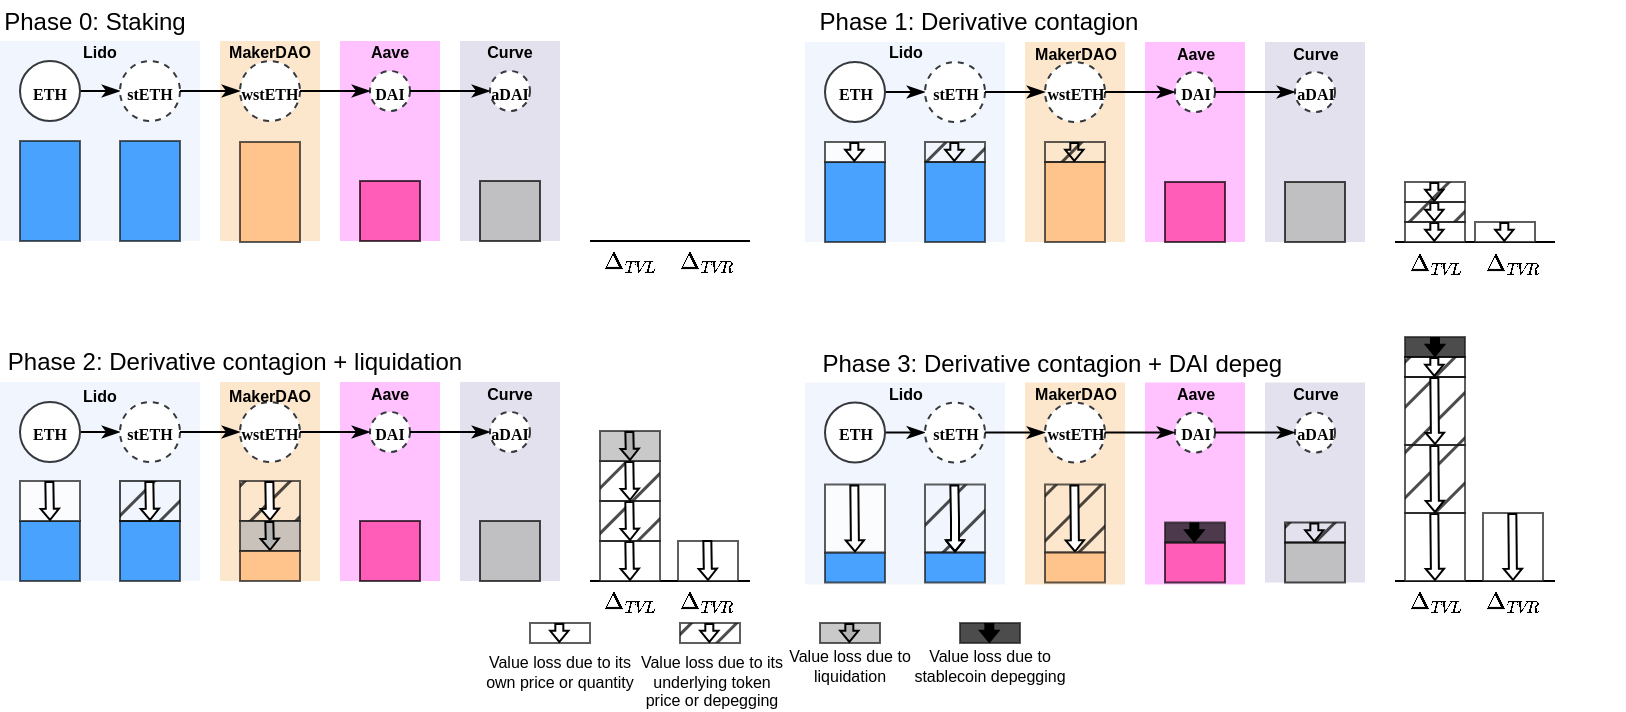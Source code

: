 <mxfile version="23.0.2" type="device">
  <diagram name="Page-1" id="eazg0Y2zUmilkqW_PgbE">
    <mxGraphModel dx="2354" dy="727" grid="1" gridSize="10" guides="1" tooltips="1" connect="1" arrows="1" fold="1" page="1" pageScale="1" pageWidth="1400" pageHeight="700" math="1" shadow="0">
      <root>
        <mxCell id="0" />
        <mxCell id="1" parent="0" />
        <mxCell id="HBQ2-dLDk-EJoHsD7Sn4-1" value="" style="rounded=0;whiteSpace=wrap;html=1;fillColor=#e8f1fd;strokeColor=none;flipH=1;fillOpacity=60;" parent="1" vertex="1">
          <mxGeometry x="-612.5" y="150" width="100" height="100" as="geometry" />
        </mxCell>
        <mxCell id="HBQ2-dLDk-EJoHsD7Sn4-19" style="edgeStyle=orthogonalEdgeStyle;rounded=0;orthogonalLoop=1;jettySize=auto;html=1;exitX=1;exitY=0.5;exitDx=0;exitDy=0;entryX=0;entryY=0.5;entryDx=0;entryDy=0;endArrow=classicThin;endFill=1;" parent="1" source="HBQ2-dLDk-EJoHsD7Sn4-2" target="HBQ2-dLDk-EJoHsD7Sn4-4" edge="1">
          <mxGeometry relative="1" as="geometry" />
        </mxCell>
        <mxCell id="HBQ2-dLDk-EJoHsD7Sn4-2" value="&lt;font style=&quot;font-size: 8px;&quot;&gt;ETH&lt;br&gt;&lt;/font&gt;" style="ellipse;whiteSpace=wrap;html=1;aspect=fixed;labelBackgroundColor=none;labelBorderColor=none;fillColor=#FFFFFF;strokeColor=#36393d;fontSize=10;fontFamily=Times New Roman;rounded=0;fontStyle=1" parent="1" vertex="1">
          <mxGeometry x="-602.5" y="160" width="30" height="30" as="geometry" />
        </mxCell>
        <mxCell id="HBQ2-dLDk-EJoHsD7Sn4-4" value="&lt;font style=&quot;font-size: 8px;&quot;&gt;stETH&lt;br&gt;&lt;/font&gt;" style="ellipse;whiteSpace=wrap;html=1;aspect=fixed;labelBackgroundColor=none;labelBorderColor=none;fillColor=#FFFFFF;strokeColor=#36393d;fontSize=10;fontFamily=Times New Roman;rounded=0;fontStyle=1;dashed=1;" parent="1" vertex="1">
          <mxGeometry x="-552.5" y="160" width="30" height="30" as="geometry" />
        </mxCell>
        <mxCell id="HBQ2-dLDk-EJoHsD7Sn4-5" value="" style="rounded=0;whiteSpace=wrap;html=1;fillColor=#fad7ac;strokeColor=none;fillOpacity=60;" parent="1" vertex="1">
          <mxGeometry x="-502.5" y="150" width="50" height="100" as="geometry" />
        </mxCell>
        <mxCell id="HBQ2-dLDk-EJoHsD7Sn4-7" value="&lt;font style=&quot;font-size: 8px;&quot;&gt;wstETH&lt;br&gt;&lt;/font&gt;" style="ellipse;whiteSpace=wrap;html=1;aspect=fixed;labelBackgroundColor=none;labelBorderColor=none;fillColor=#FFFFFF;strokeColor=#36393d;fontSize=10;fontFamily=Times New Roman;rounded=0;fontStyle=1;dashed=1;" parent="1" vertex="1">
          <mxGeometry x="-492.5" y="160" width="30" height="30" as="geometry" />
        </mxCell>
        <mxCell id="HBQ2-dLDk-EJoHsD7Sn4-8" value="" style="rounded=0;whiteSpace=wrap;html=1;fillColor=#FF99FF;strokeColor=none;fillOpacity=60;" parent="1" vertex="1">
          <mxGeometry x="-442.5" y="150" width="50" height="100" as="geometry" />
        </mxCell>
        <mxCell id="HBQ2-dLDk-EJoHsD7Sn4-9" value="&lt;font style=&quot;font-size: 8px;&quot;&gt;DAI&lt;br&gt;&lt;/font&gt;" style="ellipse;whiteSpace=wrap;html=1;aspect=fixed;labelBackgroundColor=none;labelBorderColor=none;fillColor=#FFFFFF;strokeColor=#36393d;fontSize=10;fontFamily=Times New Roman;rounded=0;fontStyle=1;dashed=1;" parent="1" vertex="1">
          <mxGeometry x="-427.5" y="165" width="20" height="20" as="geometry" />
        </mxCell>
        <mxCell id="HBQ2-dLDk-EJoHsD7Sn4-11" value="" style="rounded=0;whiteSpace=wrap;html=1;fillColor=#d0cee2;strokeColor=none;fillOpacity=60;" parent="1" vertex="1">
          <mxGeometry x="-382.5" y="150" width="50" height="100" as="geometry" />
        </mxCell>
        <mxCell id="HBQ2-dLDk-EJoHsD7Sn4-12" value="&lt;font style=&quot;font-size: 8px;&quot;&gt;aDAI&lt;br&gt;&lt;/font&gt;" style="ellipse;whiteSpace=wrap;html=1;aspect=fixed;labelBackgroundColor=none;labelBorderColor=none;fillColor=#FFFFFF;strokeColor=#36393d;fontSize=10;fontFamily=Times New Roman;rounded=0;fontStyle=1;dashed=1;" parent="1" vertex="1">
          <mxGeometry x="-367.5" y="165" width="20" height="20" as="geometry" />
        </mxCell>
        <mxCell id="HBQ2-dLDk-EJoHsD7Sn4-13" value="" style="rounded=0;whiteSpace=wrap;html=1;strokeColor=#1A1A1A;fillColor=#007FFF;opacity=70;" parent="1" vertex="1">
          <mxGeometry x="-602.5" y="210" width="30" height="40" as="geometry" />
        </mxCell>
        <mxCell id="HBQ2-dLDk-EJoHsD7Sn4-17" value="" style="rounded=0;whiteSpace=wrap;html=1;fillColor=#FF3399;opacity=70;" parent="1" vertex="1">
          <mxGeometry x="-432.5" y="220" width="30" height="30" as="geometry" />
        </mxCell>
        <mxCell id="HBQ2-dLDk-EJoHsD7Sn4-18" value="" style="rounded=0;whiteSpace=wrap;html=1;fillColor=#B3B3B3;opacity=70;" parent="1" vertex="1">
          <mxGeometry x="-372.5" y="220" width="30" height="30" as="geometry" />
        </mxCell>
        <mxCell id="HBQ2-dLDk-EJoHsD7Sn4-22" style="edgeStyle=orthogonalEdgeStyle;rounded=0;orthogonalLoop=1;jettySize=auto;html=1;exitX=1;exitY=0.5;exitDx=0;exitDy=0;endArrow=classicThin;endFill=1;" parent="1" source="HBQ2-dLDk-EJoHsD7Sn4-7" target="HBQ2-dLDk-EJoHsD7Sn4-9" edge="1">
          <mxGeometry relative="1" as="geometry" />
        </mxCell>
        <mxCell id="HBQ2-dLDk-EJoHsD7Sn4-23" style="edgeStyle=orthogonalEdgeStyle;rounded=0;orthogonalLoop=1;jettySize=auto;html=1;exitX=1;exitY=0.5;exitDx=0;exitDy=0;entryX=0;entryY=0.5;entryDx=0;entryDy=0;endArrow=classicThin;endFill=1;" parent="1" source="HBQ2-dLDk-EJoHsD7Sn4-9" target="HBQ2-dLDk-EJoHsD7Sn4-12" edge="1">
          <mxGeometry relative="1" as="geometry" />
        </mxCell>
        <mxCell id="HBQ2-dLDk-EJoHsD7Sn4-24" value="&lt;b&gt;Lido&lt;br&gt;&lt;/b&gt;" style="text;html=1;strokeColor=none;fillColor=none;align=center;verticalAlign=middle;whiteSpace=wrap;rounded=0;fontSize=8;spacing=2;" parent="1" vertex="1">
          <mxGeometry x="-577.5" y="150" width="30" height="10" as="geometry" />
        </mxCell>
        <mxCell id="HBQ2-dLDk-EJoHsD7Sn4-25" value="&lt;b&gt;MakerDAO&lt;br&gt;&lt;/b&gt;" style="text;html=1;strokeColor=none;fillColor=none;align=center;verticalAlign=middle;whiteSpace=wrap;rounded=0;fontSize=8;spacing=2;" parent="1" vertex="1">
          <mxGeometry x="-497.5" y="150" width="40" height="11" as="geometry" />
        </mxCell>
        <mxCell id="HBQ2-dLDk-EJoHsD7Sn4-26" value="&lt;b&gt;Aave&lt;br&gt;&lt;/b&gt;" style="text;html=1;strokeColor=none;fillColor=none;align=center;verticalAlign=middle;whiteSpace=wrap;rounded=0;fontSize=8;spacing=2;" parent="1" vertex="1">
          <mxGeometry x="-432.5" y="150" width="30" height="11" as="geometry" />
        </mxCell>
        <mxCell id="HBQ2-dLDk-EJoHsD7Sn4-27" value="&lt;b&gt;Curve&lt;br&gt;&lt;/b&gt;" style="text;html=1;strokeColor=none;fillColor=none;align=center;verticalAlign=middle;whiteSpace=wrap;rounded=0;fontSize=8;spacing=2;" parent="1" vertex="1">
          <mxGeometry x="-372.5" y="150" width="30" height="11" as="geometry" />
        </mxCell>
        <mxCell id="HBQ2-dLDk-EJoHsD7Sn4-32" value="" style="rounded=0;whiteSpace=wrap;html=1;strokeColor=#1A1A1A;fillColor=#007FFF;opacity=70;" parent="1" vertex="1">
          <mxGeometry x="-552.5" y="210" width="30" height="40" as="geometry" />
        </mxCell>
        <mxCell id="HBQ2-dLDk-EJoHsD7Sn4-33" value="" style="rounded=0;whiteSpace=wrap;html=1;strokeColor=#1A1A1A;fillColor=#000000;opacity=70;labelBorderColor=none;fillStyle=hatch;gradientColor=none;" parent="1" vertex="1">
          <mxGeometry x="-552.5" y="200" width="30" height="10" as="geometry" />
        </mxCell>
        <mxCell id="HBQ2-dLDk-EJoHsD7Sn4-34" value="" style="shape=flexArrow;endArrow=classic;html=1;rounded=0;width=4;endWidth=4.138;endSize=1.531;labelBorderColor=none;fillColor=default;fillStyle=dots;" parent="1" edge="1">
          <mxGeometry width="50" height="50" relative="1" as="geometry">
            <mxPoint x="-537.84" y="200" as="sourcePoint" />
            <mxPoint x="-537.84" y="210" as="targetPoint" />
          </mxGeometry>
        </mxCell>
        <mxCell id="HBQ2-dLDk-EJoHsD7Sn4-39" value="" style="rounded=0;whiteSpace=wrap;html=1;strokeColor=#1A1A1A;fillColor=#FFB570;opacity=70;" parent="1" vertex="1">
          <mxGeometry x="-492.5" y="210" width="30" height="40" as="geometry" />
        </mxCell>
        <mxCell id="HBQ2-dLDk-EJoHsD7Sn4-40" value="" style="rounded=0;whiteSpace=wrap;html=1;strokeColor=#1A1A1A;fillColor=#000000;opacity=70;fillStyle=hatch;" parent="1" vertex="1">
          <mxGeometry x="-492.5" y="200" width="30" height="10" as="geometry" />
        </mxCell>
        <mxCell id="HBQ2-dLDk-EJoHsD7Sn4-41" value="" style="shape=flexArrow;endArrow=classic;html=1;rounded=0;width=4;endWidth=4.138;endSize=1.531;" parent="1" edge="1">
          <mxGeometry width="50" height="50" relative="1" as="geometry">
            <mxPoint x="-477.84" y="200" as="sourcePoint" />
            <mxPoint x="-477.84" y="210" as="targetPoint" />
          </mxGeometry>
        </mxCell>
        <mxCell id="HBQ2-dLDk-EJoHsD7Sn4-74" value="" style="rounded=0;whiteSpace=wrap;html=1;fillColor=#e8f1fd;strokeColor=none;flipH=1;fillOpacity=60;" parent="1" vertex="1">
          <mxGeometry x="-1015" y="320" width="100" height="99.5" as="geometry" />
        </mxCell>
        <mxCell id="HBQ2-dLDk-EJoHsD7Sn4-75" style="edgeStyle=orthogonalEdgeStyle;rounded=0;orthogonalLoop=1;jettySize=auto;html=1;exitX=1;exitY=0.5;exitDx=0;exitDy=0;entryX=0;entryY=0.5;entryDx=0;entryDy=0;endArrow=classicThin;endFill=1;" parent="1" source="HBQ2-dLDk-EJoHsD7Sn4-76" target="HBQ2-dLDk-EJoHsD7Sn4-77" edge="1">
          <mxGeometry relative="1" as="geometry" />
        </mxCell>
        <mxCell id="HBQ2-dLDk-EJoHsD7Sn4-76" value="&lt;font style=&quot;font-size: 8px;&quot;&gt;ETH&lt;br&gt;&lt;/font&gt;" style="ellipse;whiteSpace=wrap;html=1;aspect=fixed;labelBackgroundColor=none;labelBorderColor=none;fillColor=#FFFFFF;strokeColor=#36393d;fontSize=10;fontFamily=Times New Roman;rounded=0;fontStyle=1" parent="1" vertex="1">
          <mxGeometry x="-1005" y="330" width="30" height="30" as="geometry" />
        </mxCell>
        <mxCell id="HBQ2-dLDk-EJoHsD7Sn4-77" value="&lt;font style=&quot;font-size: 8px;&quot;&gt;stETH&lt;br&gt;&lt;/font&gt;" style="ellipse;whiteSpace=wrap;html=1;aspect=fixed;labelBackgroundColor=none;labelBorderColor=none;fillColor=#FFFFFF;strokeColor=#36393d;fontSize=10;fontFamily=Times New Roman;rounded=0;fontStyle=1;dashed=1;" parent="1" vertex="1">
          <mxGeometry x="-955" y="330" width="30" height="30" as="geometry" />
        </mxCell>
        <mxCell id="HBQ2-dLDk-EJoHsD7Sn4-78" value="" style="rounded=0;whiteSpace=wrap;html=1;fillColor=#fad7ac;strokeColor=none;fillOpacity=60;" parent="1" vertex="1">
          <mxGeometry x="-905" y="320" width="50" height="99.5" as="geometry" />
        </mxCell>
        <mxCell id="HBQ2-dLDk-EJoHsD7Sn4-80" value="&lt;font style=&quot;font-size: 8px;&quot;&gt;wstETH&lt;br&gt;&lt;/font&gt;" style="ellipse;whiteSpace=wrap;html=1;aspect=fixed;labelBackgroundColor=none;labelBorderColor=none;fillColor=#FFFFFF;strokeColor=#36393d;fontSize=10;fontFamily=Times New Roman;rounded=0;fontStyle=1;dashed=1;" parent="1" vertex="1">
          <mxGeometry x="-895" y="330" width="30" height="30" as="geometry" />
        </mxCell>
        <mxCell id="HBQ2-dLDk-EJoHsD7Sn4-81" value="" style="rounded=0;whiteSpace=wrap;html=1;fillColor=#FF99FF;strokeColor=none;fillOpacity=60;" parent="1" vertex="1">
          <mxGeometry x="-845" y="320" width="50" height="99.5" as="geometry" />
        </mxCell>
        <mxCell id="HBQ2-dLDk-EJoHsD7Sn4-82" value="&lt;font style=&quot;font-size: 8px;&quot;&gt;DAI&lt;br&gt;&lt;/font&gt;" style="ellipse;whiteSpace=wrap;html=1;aspect=fixed;labelBackgroundColor=none;labelBorderColor=none;fillColor=#FFFFFF;strokeColor=#36393d;fontSize=10;fontFamily=Times New Roman;rounded=0;fontStyle=1;dashed=1;" parent="1" vertex="1">
          <mxGeometry x="-830" y="335" width="20" height="20" as="geometry" />
        </mxCell>
        <mxCell id="HBQ2-dLDk-EJoHsD7Sn4-83" value="" style="rounded=0;whiteSpace=wrap;html=1;fillColor=#d0cee2;strokeColor=none;fillOpacity=60;" parent="1" vertex="1">
          <mxGeometry x="-785" y="320" width="50" height="99.5" as="geometry" />
        </mxCell>
        <mxCell id="HBQ2-dLDk-EJoHsD7Sn4-84" value="&lt;font style=&quot;font-size: 8px;&quot;&gt;aDAI&lt;br&gt;&lt;/font&gt;" style="ellipse;whiteSpace=wrap;html=1;aspect=fixed;labelBackgroundColor=none;labelBorderColor=none;fillColor=#FFFFFF;strokeColor=#36393d;fontSize=10;fontFamily=Times New Roman;rounded=0;fontStyle=1;dashed=1;" parent="1" vertex="1">
          <mxGeometry x="-770" y="335" width="20" height="20" as="geometry" />
        </mxCell>
        <mxCell id="HBQ2-dLDk-EJoHsD7Sn4-85" value="" style="rounded=0;whiteSpace=wrap;html=1;strokeColor=#1A1A1A;fillColor=#007FFF;opacity=70;" parent="1" vertex="1">
          <mxGeometry x="-1005" y="389.5" width="30" height="30" as="geometry" />
        </mxCell>
        <mxCell id="HBQ2-dLDk-EJoHsD7Sn4-86" value="" style="rounded=0;whiteSpace=wrap;html=1;fillColor=#FF3399;opacity=70;" parent="1" vertex="1">
          <mxGeometry x="-835" y="389.5" width="30" height="30" as="geometry" />
        </mxCell>
        <mxCell id="HBQ2-dLDk-EJoHsD7Sn4-87" value="" style="rounded=0;whiteSpace=wrap;html=1;fillColor=#B3B3B3;opacity=70;" parent="1" vertex="1">
          <mxGeometry x="-775" y="389.5" width="30" height="30" as="geometry" />
        </mxCell>
        <mxCell id="HBQ2-dLDk-EJoHsD7Sn4-89" style="edgeStyle=orthogonalEdgeStyle;rounded=0;orthogonalLoop=1;jettySize=auto;html=1;exitX=1;exitY=0.5;exitDx=0;exitDy=0;endArrow=classicThin;endFill=1;" parent="1" source="HBQ2-dLDk-EJoHsD7Sn4-80" target="HBQ2-dLDk-EJoHsD7Sn4-82" edge="1">
          <mxGeometry relative="1" as="geometry" />
        </mxCell>
        <mxCell id="HBQ2-dLDk-EJoHsD7Sn4-90" style="edgeStyle=orthogonalEdgeStyle;rounded=0;orthogonalLoop=1;jettySize=auto;html=1;exitX=1;exitY=0.5;exitDx=0;exitDy=0;entryX=0;entryY=0.5;entryDx=0;entryDy=0;endArrow=classicThin;endFill=1;" parent="1" source="HBQ2-dLDk-EJoHsD7Sn4-82" target="HBQ2-dLDk-EJoHsD7Sn4-84" edge="1">
          <mxGeometry relative="1" as="geometry" />
        </mxCell>
        <mxCell id="HBQ2-dLDk-EJoHsD7Sn4-91" value="&lt;b&gt;Lido&lt;br&gt;&lt;/b&gt;" style="text;html=1;strokeColor=none;fillColor=none;align=center;verticalAlign=middle;whiteSpace=wrap;rounded=0;fontSize=8;spacing=2;" parent="1" vertex="1">
          <mxGeometry x="-980" y="322" width="30" height="10" as="geometry" />
        </mxCell>
        <mxCell id="HBQ2-dLDk-EJoHsD7Sn4-92" value="&lt;b&gt;MakerDAO&lt;br&gt;&lt;/b&gt;" style="text;html=1;strokeColor=none;fillColor=none;align=center;verticalAlign=middle;whiteSpace=wrap;rounded=0;fontSize=8;spacing=2;" parent="1" vertex="1">
          <mxGeometry x="-900" y="321.5" width="40" height="11" as="geometry" />
        </mxCell>
        <mxCell id="HBQ2-dLDk-EJoHsD7Sn4-93" value="&lt;b&gt;Aave&lt;br&gt;&lt;/b&gt;" style="text;html=1;strokeColor=none;fillColor=none;align=center;verticalAlign=middle;whiteSpace=wrap;rounded=0;fontSize=8;spacing=2;" parent="1" vertex="1">
          <mxGeometry x="-835" y="320" width="30" height="11" as="geometry" />
        </mxCell>
        <mxCell id="HBQ2-dLDk-EJoHsD7Sn4-94" value="&lt;b&gt;Curve&lt;br&gt;&lt;/b&gt;" style="text;html=1;strokeColor=none;fillColor=none;align=center;verticalAlign=middle;whiteSpace=wrap;rounded=0;fontSize=8;spacing=2;" parent="1" vertex="1">
          <mxGeometry x="-775" y="320" width="30" height="11" as="geometry" />
        </mxCell>
        <mxCell id="HBQ2-dLDk-EJoHsD7Sn4-95" value="" style="rounded=0;whiteSpace=wrap;html=1;strokeColor=#1A1A1A;fillColor=#FFFFFF;opacity=70;" parent="1" vertex="1">
          <mxGeometry x="-1005" y="369.5" width="30" height="20" as="geometry" />
        </mxCell>
        <mxCell id="HBQ2-dLDk-EJoHsD7Sn4-96" value="" style="shape=flexArrow;endArrow=classic;html=1;rounded=0;width=4;endWidth=4.138;endSize=1.531;fillColor=default;entryX=0.5;entryY=1;entryDx=0;entryDy=0;" parent="1" target="HBQ2-dLDk-EJoHsD7Sn4-95" edge="1">
          <mxGeometry width="50" height="50" relative="1" as="geometry">
            <mxPoint x="-990.34" y="369.5" as="sourcePoint" />
            <mxPoint x="-990.34" y="379.5" as="targetPoint" />
          </mxGeometry>
        </mxCell>
        <mxCell id="HBQ2-dLDk-EJoHsD7Sn4-109" value="" style="endArrow=none;html=1;rounded=0;" parent="1" edge="1">
          <mxGeometry width="50" height="50" relative="1" as="geometry">
            <mxPoint x="-317.5" y="250" as="sourcePoint" />
            <mxPoint x="-237.5" y="250" as="targetPoint" />
          </mxGeometry>
        </mxCell>
        <mxCell id="HBQ2-dLDk-EJoHsD7Sn4-111" value="$$\Delta_{\textit{TVL}}$$" style="text;html=1;strokeColor=none;fillColor=none;align=center;verticalAlign=middle;whiteSpace=wrap;rounded=0;fontSize=10;" parent="1" vertex="1">
          <mxGeometry x="-312.5" y="250" width="30" height="21" as="geometry" />
        </mxCell>
        <mxCell id="HBQ2-dLDk-EJoHsD7Sn4-112" value="$$\Delta_{\textit{TVR}}$$" style="text;html=1;strokeColor=none;fillColor=none;align=center;verticalAlign=middle;whiteSpace=wrap;rounded=0;fontSize=10;" parent="1" vertex="1">
          <mxGeometry x="-273.5" y="250" width="30" height="21" as="geometry" />
        </mxCell>
        <mxCell id="HBQ2-dLDk-EJoHsD7Sn4-114" value="" style="group" parent="1" vertex="1" connectable="0">
          <mxGeometry x="-602.5" y="200" width="30" height="10" as="geometry" />
        </mxCell>
        <mxCell id="HBQ2-dLDk-EJoHsD7Sn4-29" value="" style="rounded=0;whiteSpace=wrap;html=1;strokeColor=#1A1A1A;fillColor=#FFFFFF;opacity=70;" parent="HBQ2-dLDk-EJoHsD7Sn4-114" vertex="1">
          <mxGeometry width="30" height="10" as="geometry" />
        </mxCell>
        <mxCell id="HBQ2-dLDk-EJoHsD7Sn4-31" value="" style="shape=flexArrow;endArrow=classic;html=1;rounded=0;width=4;endWidth=4.138;endSize=1.531;fillColor=default;" parent="HBQ2-dLDk-EJoHsD7Sn4-114" edge="1">
          <mxGeometry width="50" height="50" relative="1" as="geometry">
            <mxPoint x="14.66" as="sourcePoint" />
            <mxPoint x="14.66" y="10" as="targetPoint" />
          </mxGeometry>
        </mxCell>
        <mxCell id="HBQ2-dLDk-EJoHsD7Sn4-115" value="" style="group" parent="1" vertex="1" connectable="0">
          <mxGeometry x="-312.5" y="240" width="30" height="10" as="geometry" />
        </mxCell>
        <mxCell id="HBQ2-dLDk-EJoHsD7Sn4-116" value="" style="rounded=0;whiteSpace=wrap;html=1;strokeColor=#1A1A1A;fillColor=#FFFFFF;opacity=70;" parent="HBQ2-dLDk-EJoHsD7Sn4-115" vertex="1">
          <mxGeometry width="30" height="10" as="geometry" />
        </mxCell>
        <mxCell id="HBQ2-dLDk-EJoHsD7Sn4-117" value="" style="shape=flexArrow;endArrow=classic;html=1;rounded=0;width=4;endWidth=4.138;endSize=1.531;fillColor=default;" parent="HBQ2-dLDk-EJoHsD7Sn4-115" edge="1">
          <mxGeometry width="50" height="50" relative="1" as="geometry">
            <mxPoint x="14.66" as="sourcePoint" />
            <mxPoint x="14.66" y="10" as="targetPoint" />
          </mxGeometry>
        </mxCell>
        <mxCell id="HBQ2-dLDk-EJoHsD7Sn4-144" value="" style="group" parent="1" vertex="1" connectable="0">
          <mxGeometry x="-277.5" y="240" width="30" height="10" as="geometry" />
        </mxCell>
        <mxCell id="HBQ2-dLDk-EJoHsD7Sn4-145" value="" style="rounded=0;whiteSpace=wrap;html=1;strokeColor=#1A1A1A;fillColor=#FFFFFF;opacity=70;" parent="HBQ2-dLDk-EJoHsD7Sn4-144" vertex="1">
          <mxGeometry width="30" height="10" as="geometry" />
        </mxCell>
        <mxCell id="HBQ2-dLDk-EJoHsD7Sn4-146" value="" style="shape=flexArrow;endArrow=classic;html=1;rounded=0;width=4;endWidth=4.138;endSize=1.531;fillColor=default;" parent="HBQ2-dLDk-EJoHsD7Sn4-144" edge="1">
          <mxGeometry width="50" height="50" relative="1" as="geometry">
            <mxPoint x="14.66" as="sourcePoint" />
            <mxPoint x="14.66" y="10" as="targetPoint" />
          </mxGeometry>
        </mxCell>
        <mxCell id="HBQ2-dLDk-EJoHsD7Sn4-157" value="" style="rounded=0;whiteSpace=wrap;html=1;strokeColor=#1A1A1A;fillColor=#007FFF;opacity=70;" parent="1" vertex="1">
          <mxGeometry x="-955" y="389.5" width="30" height="30" as="geometry" />
        </mxCell>
        <mxCell id="HBQ2-dLDk-EJoHsD7Sn4-158" value="" style="rounded=0;whiteSpace=wrap;html=1;opacity=70;glass=0;fillStyle=hatch;fillColor=#000000;" parent="1" vertex="1">
          <mxGeometry x="-955" y="369.5" width="30" height="20" as="geometry" />
        </mxCell>
        <mxCell id="HBQ2-dLDk-EJoHsD7Sn4-159" value="" style="shape=flexArrow;endArrow=classic;html=1;rounded=0;width=4;endWidth=4.138;endSize=1.531;fillColor=default;entryX=0.5;entryY=1;entryDx=0;entryDy=0;" parent="1" target="HBQ2-dLDk-EJoHsD7Sn4-158" edge="1">
          <mxGeometry width="50" height="50" relative="1" as="geometry">
            <mxPoint x="-940.34" y="369.5" as="sourcePoint" />
            <mxPoint x="-940.34" y="379.5" as="targetPoint" />
          </mxGeometry>
        </mxCell>
        <mxCell id="HBQ2-dLDk-EJoHsD7Sn4-175" value="" style="rounded=0;whiteSpace=wrap;html=1;strokeColor=#1A1A1A;fillColor=#000000;opacity=70;shadow=0;fillStyle=hatch;" parent="1" vertex="1">
          <mxGeometry x="-895" y="369.5" width="30" height="20" as="geometry" />
        </mxCell>
        <mxCell id="HBQ2-dLDk-EJoHsD7Sn4-176" value="" style="shape=flexArrow;endArrow=classic;html=1;rounded=0;width=4;endWidth=4.138;endSize=1.531;fillColor=default;entryX=0.5;entryY=1;entryDx=0;entryDy=0;shadow=0;" parent="1" target="HBQ2-dLDk-EJoHsD7Sn4-175" edge="1">
          <mxGeometry width="50" height="50" relative="1" as="geometry">
            <mxPoint x="-880.34" y="369.5" as="sourcePoint" />
            <mxPoint x="-880.34" y="379.5" as="targetPoint" />
          </mxGeometry>
        </mxCell>
        <mxCell id="HBQ2-dLDk-EJoHsD7Sn4-177" value="" style="rounded=0;whiteSpace=wrap;html=1;strokeColor=#1A1A1A;fillColor=#B3B3B3;opacity=70;" parent="1" vertex="1">
          <mxGeometry x="-895" y="389.5" width="30" height="15" as="geometry" />
        </mxCell>
        <mxCell id="HBQ2-dLDk-EJoHsD7Sn4-178" value="" style="shape=flexArrow;endArrow=classic;html=1;rounded=0;width=4;endWidth=4.138;endSize=1.531;fillColor=#B3B3B3;entryX=0.5;entryY=1;entryDx=0;entryDy=0;" parent="1" target="HBQ2-dLDk-EJoHsD7Sn4-177" edge="1">
          <mxGeometry width="50" height="50" relative="1" as="geometry">
            <mxPoint x="-880.34" y="389.5" as="sourcePoint" />
            <mxPoint x="-880.34" y="399.5" as="targetPoint" />
          </mxGeometry>
        </mxCell>
        <mxCell id="HBQ2-dLDk-EJoHsD7Sn4-179" value="" style="rounded=0;whiteSpace=wrap;html=1;strokeColor=#1A1A1A;fillColor=#FFB570;opacity=70;" parent="1" vertex="1">
          <mxGeometry x="-895" y="404.5" width="30" height="15" as="geometry" />
        </mxCell>
        <mxCell id="HBQ2-dLDk-EJoHsD7Sn4-180" value="" style="endArrow=none;html=1;rounded=0;" parent="1" edge="1">
          <mxGeometry width="50" height="50" relative="1" as="geometry">
            <mxPoint x="-720" y="419.5" as="sourcePoint" />
            <mxPoint x="-640" y="419.5" as="targetPoint" />
          </mxGeometry>
        </mxCell>
        <mxCell id="HBQ2-dLDk-EJoHsD7Sn4-181" value="$$\Delta_{\textit{TVL}}$$" style="text;html=1;strokeColor=none;fillColor=none;align=center;verticalAlign=middle;whiteSpace=wrap;rounded=0;fontSize=10;" parent="1" vertex="1">
          <mxGeometry x="-715" y="419.5" width="30" height="21" as="geometry" />
        </mxCell>
        <mxCell id="HBQ2-dLDk-EJoHsD7Sn4-182" value="$$\Delta_{\textit{TVR}}$$" style="text;html=1;strokeColor=none;fillColor=none;align=center;verticalAlign=middle;whiteSpace=wrap;rounded=0;fontSize=10;" parent="1" vertex="1">
          <mxGeometry x="-676" y="419.5" width="30" height="21" as="geometry" />
        </mxCell>
        <mxCell id="HBQ2-dLDk-EJoHsD7Sn4-201" value="" style="rounded=0;whiteSpace=wrap;html=1;strokeColor=#1A1A1A;fillColor=#FFFFFF;opacity=70;" parent="1" vertex="1">
          <mxGeometry x="-715" y="399.5" width="30" height="20" as="geometry" />
        </mxCell>
        <mxCell id="HBQ2-dLDk-EJoHsD7Sn4-202" value="" style="shape=flexArrow;endArrow=classic;html=1;rounded=0;width=4;endWidth=4.138;endSize=1.531;fillColor=default;entryX=0.5;entryY=1;entryDx=0;entryDy=0;" parent="1" target="HBQ2-dLDk-EJoHsD7Sn4-201" edge="1">
          <mxGeometry width="50" height="50" relative="1" as="geometry">
            <mxPoint x="-700.34" y="399.5" as="sourcePoint" />
            <mxPoint x="-700.34" y="409.5" as="targetPoint" />
          </mxGeometry>
        </mxCell>
        <mxCell id="HBQ2-dLDk-EJoHsD7Sn4-203" value="" style="rounded=0;whiteSpace=wrap;html=1;strokeColor=#1A1A1A;fillColor=#000000;opacity=70;fillStyle=hatch;" parent="1" vertex="1">
          <mxGeometry x="-715" y="379.5" width="30" height="20" as="geometry" />
        </mxCell>
        <mxCell id="HBQ2-dLDk-EJoHsD7Sn4-204" value="" style="shape=flexArrow;endArrow=classic;html=1;rounded=0;width=4;endWidth=4.138;endSize=1.531;fillColor=default;entryX=0.5;entryY=1;entryDx=0;entryDy=0;" parent="1" target="HBQ2-dLDk-EJoHsD7Sn4-203" edge="1">
          <mxGeometry width="50" height="50" relative="1" as="geometry">
            <mxPoint x="-700.34" y="379.5" as="sourcePoint" />
            <mxPoint x="-700.34" y="389.5" as="targetPoint" />
          </mxGeometry>
        </mxCell>
        <mxCell id="HBQ2-dLDk-EJoHsD7Sn4-205" value="" style="rounded=0;whiteSpace=wrap;html=1;strokeColor=#1A1A1A;fillColor=#000000;opacity=70;fillStyle=hatch;" parent="1" vertex="1">
          <mxGeometry x="-715" y="359.5" width="30" height="20" as="geometry" />
        </mxCell>
        <mxCell id="HBQ2-dLDk-EJoHsD7Sn4-206" value="" style="shape=flexArrow;endArrow=classic;html=1;rounded=0;width=4;endWidth=4.138;endSize=1.531;fillColor=default;entryX=0.5;entryY=1;entryDx=0;entryDy=0;" parent="1" target="HBQ2-dLDk-EJoHsD7Sn4-205" edge="1">
          <mxGeometry width="50" height="50" relative="1" as="geometry">
            <mxPoint x="-700.34" y="359.5" as="sourcePoint" />
            <mxPoint x="-700.34" y="369.5" as="targetPoint" />
          </mxGeometry>
        </mxCell>
        <mxCell id="HBQ2-dLDk-EJoHsD7Sn4-212" value="" style="rounded=0;whiteSpace=wrap;html=1;strokeColor=#1A1A1A;fillColor=#B3B3B3;opacity=70;" parent="1" vertex="1">
          <mxGeometry x="-715" y="344.5" width="30" height="15" as="geometry" />
        </mxCell>
        <mxCell id="HBQ2-dLDk-EJoHsD7Sn4-213" value="" style="shape=flexArrow;endArrow=classic;html=1;rounded=0;width=4;endWidth=4.138;endSize=1.531;fillColor=#B3B3B3;entryX=0.5;entryY=1;entryDx=0;entryDy=0;" parent="1" target="HBQ2-dLDk-EJoHsD7Sn4-212" edge="1">
          <mxGeometry width="50" height="50" relative="1" as="geometry">
            <mxPoint x="-700.34" y="344.5" as="sourcePoint" />
            <mxPoint x="-700.34" y="354.5" as="targetPoint" />
          </mxGeometry>
        </mxCell>
        <mxCell id="HBQ2-dLDk-EJoHsD7Sn4-214" value="" style="rounded=0;whiteSpace=wrap;html=1;strokeColor=#1A1A1A;fillColor=#FFFFFF;opacity=70;" parent="1" vertex="1">
          <mxGeometry x="-676" y="399.5" width="30" height="20" as="geometry" />
        </mxCell>
        <mxCell id="HBQ2-dLDk-EJoHsD7Sn4-215" value="" style="shape=flexArrow;endArrow=classic;html=1;rounded=0;width=4;endWidth=4.138;endSize=1.531;fillColor=default;entryX=0.5;entryY=1;entryDx=0;entryDy=0;" parent="1" target="HBQ2-dLDk-EJoHsD7Sn4-214" edge="1">
          <mxGeometry width="50" height="50" relative="1" as="geometry">
            <mxPoint x="-661.34" y="399" as="sourcePoint" />
            <mxPoint x="-661.34" y="409" as="targetPoint" />
          </mxGeometry>
        </mxCell>
        <mxCell id="HBQ2-dLDk-EJoHsD7Sn4-257" value="" style="rounded=0;whiteSpace=wrap;html=1;fillColor=#e8f1fd;strokeColor=none;flipH=1;fillOpacity=60;" parent="1" vertex="1">
          <mxGeometry x="-612.5" y="320.25" width="100" height="101" as="geometry" />
        </mxCell>
        <mxCell id="HBQ2-dLDk-EJoHsD7Sn4-258" style="edgeStyle=orthogonalEdgeStyle;rounded=0;orthogonalLoop=1;jettySize=auto;html=1;exitX=1;exitY=0.5;exitDx=0;exitDy=0;entryX=0;entryY=0.5;entryDx=0;entryDy=0;endArrow=classicThin;endFill=1;" parent="1" source="HBQ2-dLDk-EJoHsD7Sn4-259" target="HBQ2-dLDk-EJoHsD7Sn4-260" edge="1">
          <mxGeometry relative="1" as="geometry" />
        </mxCell>
        <mxCell id="HBQ2-dLDk-EJoHsD7Sn4-259" value="&lt;font style=&quot;font-size: 8px;&quot;&gt;ETH&lt;br&gt;&lt;/font&gt;" style="ellipse;whiteSpace=wrap;html=1;aspect=fixed;labelBackgroundColor=none;labelBorderColor=none;fillColor=#FFFFFF;strokeColor=#36393d;fontSize=10;fontFamily=Times New Roman;rounded=0;fontStyle=1" parent="1" vertex="1">
          <mxGeometry x="-602.5" y="330.25" width="30" height="30" as="geometry" />
        </mxCell>
        <mxCell id="HBQ2-dLDk-EJoHsD7Sn4-260" value="&lt;font style=&quot;font-size: 8px;&quot;&gt;stETH&lt;br&gt;&lt;/font&gt;" style="ellipse;whiteSpace=wrap;html=1;aspect=fixed;labelBackgroundColor=none;labelBorderColor=none;fillColor=#FFFFFF;strokeColor=#36393d;fontSize=10;fontFamily=Times New Roman;rounded=0;fontStyle=1;dashed=1;" parent="1" vertex="1">
          <mxGeometry x="-552.5" y="330.25" width="30" height="30" as="geometry" />
        </mxCell>
        <mxCell id="HBQ2-dLDk-EJoHsD7Sn4-261" value="" style="rounded=0;whiteSpace=wrap;html=1;fillColor=#fad7ac;strokeColor=none;fillOpacity=60;" parent="1" vertex="1">
          <mxGeometry x="-502.5" y="320.25" width="50" height="101" as="geometry" />
        </mxCell>
        <mxCell id="HBQ2-dLDk-EJoHsD7Sn4-263" value="&lt;font style=&quot;font-size: 8px;&quot;&gt;wstETH&lt;br&gt;&lt;/font&gt;" style="ellipse;whiteSpace=wrap;html=1;aspect=fixed;labelBackgroundColor=none;labelBorderColor=none;fillColor=#FFFFFF;strokeColor=#36393d;fontSize=10;fontFamily=Times New Roman;rounded=0;fontStyle=1;dashed=1;" parent="1" vertex="1">
          <mxGeometry x="-492.5" y="330.25" width="30" height="30" as="geometry" />
        </mxCell>
        <mxCell id="HBQ2-dLDk-EJoHsD7Sn4-264" value="" style="rounded=0;whiteSpace=wrap;html=1;fillColor=#FF99FF;strokeColor=none;fillOpacity=60;" parent="1" vertex="1">
          <mxGeometry x="-442.5" y="320.25" width="50" height="101" as="geometry" />
        </mxCell>
        <mxCell id="HBQ2-dLDk-EJoHsD7Sn4-265" value="&lt;font style=&quot;font-size: 8px;&quot;&gt;DAI&lt;br&gt;&lt;/font&gt;" style="ellipse;whiteSpace=wrap;html=1;aspect=fixed;labelBackgroundColor=none;labelBorderColor=none;fillColor=#FFFFFF;strokeColor=#36393d;fontSize=10;fontFamily=Times New Roman;rounded=0;fontStyle=1;dashed=1;" parent="1" vertex="1">
          <mxGeometry x="-427.5" y="335.25" width="20" height="20" as="geometry" />
        </mxCell>
        <mxCell id="HBQ2-dLDk-EJoHsD7Sn4-266" value="" style="rounded=0;whiteSpace=wrap;html=1;fillColor=#d0cee2;strokeColor=none;fillOpacity=60;" parent="1" vertex="1">
          <mxGeometry x="-382.5" y="320.25" width="50" height="100" as="geometry" />
        </mxCell>
        <mxCell id="HBQ2-dLDk-EJoHsD7Sn4-267" value="&lt;font style=&quot;font-size: 8px;&quot;&gt;aDAI&lt;br&gt;&lt;/font&gt;" style="ellipse;whiteSpace=wrap;html=1;aspect=fixed;labelBackgroundColor=none;labelBorderColor=none;fillColor=#FFFFFF;strokeColor=#36393d;fontSize=10;fontFamily=Times New Roman;rounded=0;fontStyle=1;dashed=1;" parent="1" vertex="1">
          <mxGeometry x="-367.5" y="335.25" width="20" height="20" as="geometry" />
        </mxCell>
        <mxCell id="HBQ2-dLDk-EJoHsD7Sn4-268" value="" style="rounded=0;whiteSpace=wrap;html=1;strokeColor=#1A1A1A;fillColor=#007FFF;opacity=70;" parent="1" vertex="1">
          <mxGeometry x="-602.5" y="405.25" width="30" height="15" as="geometry" />
        </mxCell>
        <mxCell id="HBQ2-dLDk-EJoHsD7Sn4-269" value="" style="rounded=0;whiteSpace=wrap;html=1;fillColor=#FF3399;opacity=70;" parent="1" vertex="1">
          <mxGeometry x="-432.5" y="400.25" width="30" height="20" as="geometry" />
        </mxCell>
        <mxCell id="HBQ2-dLDk-EJoHsD7Sn4-270" value="" style="rounded=0;whiteSpace=wrap;html=1;fillColor=#B3B3B3;opacity=70;" parent="1" vertex="1">
          <mxGeometry x="-372.5" y="400.25" width="30" height="20" as="geometry" />
        </mxCell>
        <mxCell id="HBQ2-dLDk-EJoHsD7Sn4-272" style="edgeStyle=orthogonalEdgeStyle;rounded=0;orthogonalLoop=1;jettySize=auto;html=1;exitX=1;exitY=0.5;exitDx=0;exitDy=0;endArrow=classicThin;endFill=1;" parent="1" source="HBQ2-dLDk-EJoHsD7Sn4-263" target="HBQ2-dLDk-EJoHsD7Sn4-265" edge="1">
          <mxGeometry relative="1" as="geometry" />
        </mxCell>
        <mxCell id="HBQ2-dLDk-EJoHsD7Sn4-273" style="edgeStyle=orthogonalEdgeStyle;rounded=0;orthogonalLoop=1;jettySize=auto;html=1;exitX=1;exitY=0.5;exitDx=0;exitDy=0;entryX=0;entryY=0.5;entryDx=0;entryDy=0;endArrow=classicThin;endFill=1;" parent="1" source="HBQ2-dLDk-EJoHsD7Sn4-265" target="HBQ2-dLDk-EJoHsD7Sn4-267" edge="1">
          <mxGeometry relative="1" as="geometry" />
        </mxCell>
        <mxCell id="HBQ2-dLDk-EJoHsD7Sn4-274" value="&lt;b&gt;Lido&lt;br&gt;&lt;/b&gt;" style="text;html=1;strokeColor=none;fillColor=none;align=center;verticalAlign=middle;whiteSpace=wrap;rounded=0;fontSize=8;spacing=2;" parent="1" vertex="1">
          <mxGeometry x="-577.5" y="321.25" width="30" height="10" as="geometry" />
        </mxCell>
        <mxCell id="HBQ2-dLDk-EJoHsD7Sn4-275" value="&lt;b&gt;MakerDAO&lt;br&gt;&lt;/b&gt;" style="text;html=1;strokeColor=none;fillColor=none;align=center;verticalAlign=middle;whiteSpace=wrap;rounded=0;fontSize=8;spacing=2;" parent="1" vertex="1">
          <mxGeometry x="-497.5" y="320.25" width="40" height="11" as="geometry" />
        </mxCell>
        <mxCell id="HBQ2-dLDk-EJoHsD7Sn4-276" value="&lt;b&gt;Aave&lt;br&gt;&lt;/b&gt;" style="text;html=1;strokeColor=none;fillColor=none;align=center;verticalAlign=middle;whiteSpace=wrap;rounded=0;fontSize=8;spacing=2;" parent="1" vertex="1">
          <mxGeometry x="-432.5" y="320.25" width="30" height="11" as="geometry" />
        </mxCell>
        <mxCell id="HBQ2-dLDk-EJoHsD7Sn4-277" value="&lt;b&gt;Curve&lt;br&gt;&lt;/b&gt;" style="text;html=1;strokeColor=none;fillColor=none;align=center;verticalAlign=middle;whiteSpace=wrap;rounded=0;fontSize=8;spacing=2;" parent="1" vertex="1">
          <mxGeometry x="-372.5" y="320.25" width="30" height="11" as="geometry" />
        </mxCell>
        <mxCell id="HBQ2-dLDk-EJoHsD7Sn4-278" value="" style="rounded=0;whiteSpace=wrap;html=1;strokeColor=#1A1A1A;fillColor=#FFFFFF;opacity=70;" parent="1" vertex="1">
          <mxGeometry x="-602.5" y="371.25" width="30" height="34" as="geometry" />
        </mxCell>
        <mxCell id="HBQ2-dLDk-EJoHsD7Sn4-279" value="" style="shape=flexArrow;endArrow=classic;html=1;rounded=0;width=4;endWidth=4.138;endSize=1.531;fillColor=default;entryX=0.5;entryY=1;entryDx=0;entryDy=0;" parent="1" target="HBQ2-dLDk-EJoHsD7Sn4-278" edge="1">
          <mxGeometry width="50" height="50" relative="1" as="geometry">
            <mxPoint x="-587.84" y="371.25" as="sourcePoint" />
            <mxPoint x="-587.84" y="381.25" as="targetPoint" />
          </mxGeometry>
        </mxCell>
        <mxCell id="HBQ2-dLDk-EJoHsD7Sn4-294" value="" style="rounded=0;whiteSpace=wrap;html=1;strokeColor=#1A1A1A;fillColor=#007FFF;opacity=70;" parent="1" vertex="1">
          <mxGeometry x="-552.5" y="405.25" width="30" height="15" as="geometry" />
        </mxCell>
        <mxCell id="HBQ2-dLDk-EJoHsD7Sn4-295" value="" style="rounded=0;whiteSpace=wrap;html=1;strokeColor=#1A1A1A;fillColor=#000000;opacity=70;fillStyle=hatch;" parent="1" vertex="1">
          <mxGeometry x="-552.5" y="371.25" width="30" height="34" as="geometry" />
        </mxCell>
        <mxCell id="HBQ2-dLDk-EJoHsD7Sn4-296" value="" style="shape=flexArrow;endArrow=classic;html=1;rounded=0;width=4;endWidth=4.138;endSize=1.531;fillColor=default;entryX=0.5;entryY=1;entryDx=0;entryDy=0;" parent="1" target="HBQ2-dLDk-EJoHsD7Sn4-295" edge="1">
          <mxGeometry width="50" height="50" relative="1" as="geometry">
            <mxPoint x="-537.84" y="371.25" as="sourcePoint" />
            <mxPoint x="-537.84" y="381.25" as="targetPoint" />
            <Array as="points">
              <mxPoint x="-537.5" y="388.25" />
            </Array>
          </mxGeometry>
        </mxCell>
        <mxCell id="HBQ2-dLDk-EJoHsD7Sn4-302" value="" style="rounded=0;whiteSpace=wrap;html=1;strokeColor=#1A1A1A;fillColor=#000000;opacity=70;fillStyle=hatch;" parent="1" vertex="1">
          <mxGeometry x="-492.5" y="371.25" width="30" height="34" as="geometry" />
        </mxCell>
        <mxCell id="HBQ2-dLDk-EJoHsD7Sn4-303" value="" style="shape=flexArrow;endArrow=classic;html=1;rounded=0;width=4;endWidth=4.138;endSize=1.531;fillColor=default;entryX=0.5;entryY=1;entryDx=0;entryDy=0;" parent="1" target="HBQ2-dLDk-EJoHsD7Sn4-302" edge="1">
          <mxGeometry width="50" height="50" relative="1" as="geometry">
            <mxPoint x="-477.84" y="371.25" as="sourcePoint" />
            <mxPoint x="-477.84" y="381.25" as="targetPoint" />
          </mxGeometry>
        </mxCell>
        <mxCell id="HBQ2-dLDk-EJoHsD7Sn4-306" value="" style="rounded=0;whiteSpace=wrap;html=1;strokeColor=#1A1A1A;fillColor=#000000;opacity=70;" parent="1" vertex="1">
          <mxGeometry x="-432.5" y="390.25" width="30" height="10" as="geometry" />
        </mxCell>
        <mxCell id="HBQ2-dLDk-EJoHsD7Sn4-307" value="" style="shape=flexArrow;endArrow=classic;html=1;rounded=0;width=4;endWidth=4.138;endSize=1.531;fillColor=#000000;" parent="1" edge="1">
          <mxGeometry width="50" height="50" relative="1" as="geometry">
            <mxPoint x="-417.84" y="390.25" as="sourcePoint" />
            <mxPoint x="-417.84" y="400.25" as="targetPoint" />
          </mxGeometry>
        </mxCell>
        <mxCell id="HBQ2-dLDk-EJoHsD7Sn4-314" value="" style="endArrow=none;html=1;rounded=0;" parent="1" edge="1">
          <mxGeometry width="50" height="50" relative="1" as="geometry">
            <mxPoint x="-317.5" y="419.5" as="sourcePoint" />
            <mxPoint x="-237.5" y="419.5" as="targetPoint" />
          </mxGeometry>
        </mxCell>
        <mxCell id="HBQ2-dLDk-EJoHsD7Sn4-315" value="$$\Delta_{\textit{TVL}}$$" style="text;html=1;strokeColor=none;fillColor=none;align=center;verticalAlign=middle;whiteSpace=wrap;rounded=0;fontSize=10;" parent="1" vertex="1">
          <mxGeometry x="-312.5" y="419.5" width="30" height="21" as="geometry" />
        </mxCell>
        <mxCell id="HBQ2-dLDk-EJoHsD7Sn4-316" value="$$\Delta_{\textit{TVR}}$$" style="text;html=1;strokeColor=none;fillColor=none;align=center;verticalAlign=middle;whiteSpace=wrap;rounded=0;fontSize=10;" parent="1" vertex="1">
          <mxGeometry x="-273.5" y="419.5" width="30" height="21" as="geometry" />
        </mxCell>
        <mxCell id="HBQ2-dLDk-EJoHsD7Sn4-317" value="" style="rounded=0;whiteSpace=wrap;html=1;strokeColor=#1A1A1A;fillColor=#FFFFFF;opacity=70;" parent="1" vertex="1">
          <mxGeometry x="-312.5" y="385.5" width="30" height="34" as="geometry" />
        </mxCell>
        <mxCell id="HBQ2-dLDk-EJoHsD7Sn4-318" value="" style="shape=flexArrow;endArrow=classic;html=1;rounded=0;width=4;endWidth=4.138;endSize=1.531;fillColor=default;entryX=0.5;entryY=1;entryDx=0;entryDy=0;" parent="1" target="HBQ2-dLDk-EJoHsD7Sn4-317" edge="1">
          <mxGeometry width="50" height="50" relative="1" as="geometry">
            <mxPoint x="-297.84" y="385.5" as="sourcePoint" />
            <mxPoint x="-297.84" y="395.5" as="targetPoint" />
          </mxGeometry>
        </mxCell>
        <mxCell id="HBQ2-dLDk-EJoHsD7Sn4-319" value="" style="rounded=0;whiteSpace=wrap;html=1;strokeColor=#1A1A1A;fillColor=#000000;opacity=70;fillStyle=hatch;" parent="1" vertex="1">
          <mxGeometry x="-312.5" y="351.5" width="30" height="34" as="geometry" />
        </mxCell>
        <mxCell id="HBQ2-dLDk-EJoHsD7Sn4-320" value="" style="shape=flexArrow;endArrow=classic;html=1;rounded=0;width=4;endWidth=4.138;endSize=1.531;fillColor=default;entryX=0.5;entryY=1;entryDx=0;entryDy=0;" parent="1" target="HBQ2-dLDk-EJoHsD7Sn4-319" edge="1">
          <mxGeometry width="50" height="50" relative="1" as="geometry">
            <mxPoint x="-297.84" y="351.5" as="sourcePoint" />
            <mxPoint x="-297.84" y="361.5" as="targetPoint" />
          </mxGeometry>
        </mxCell>
        <mxCell id="HBQ2-dLDk-EJoHsD7Sn4-321" value="" style="rounded=0;whiteSpace=wrap;html=1;strokeColor=#1A1A1A;fillColor=#000000;opacity=70;fillStyle=hatch;" parent="1" vertex="1">
          <mxGeometry x="-312.5" y="317.5" width="30" height="34" as="geometry" />
        </mxCell>
        <mxCell id="HBQ2-dLDk-EJoHsD7Sn4-322" value="" style="shape=flexArrow;endArrow=classic;html=1;rounded=0;width=4;endWidth=4.138;endSize=1.531;fillColor=default;entryX=0.5;entryY=1;entryDx=0;entryDy=0;" parent="1" target="HBQ2-dLDk-EJoHsD7Sn4-321" edge="1">
          <mxGeometry width="50" height="50" relative="1" as="geometry">
            <mxPoint x="-297.84" y="317.5" as="sourcePoint" />
            <mxPoint x="-297.84" y="327.5" as="targetPoint" />
          </mxGeometry>
        </mxCell>
        <mxCell id="HBQ2-dLDk-EJoHsD7Sn4-337" value="" style="rounded=0;whiteSpace=wrap;html=1;strokeColor=#1A1A1A;fillColor=#FFFFFF;opacity=70;" parent="1" vertex="1">
          <mxGeometry x="-273.5" y="385.5" width="30" height="34" as="geometry" />
        </mxCell>
        <mxCell id="HBQ2-dLDk-EJoHsD7Sn4-338" value="" style="shape=flexArrow;endArrow=classic;html=1;rounded=0;width=4;endWidth=4.138;endSize=1.531;fillColor=default;entryX=0.5;entryY=1;entryDx=0;entryDy=0;" parent="1" target="HBQ2-dLDk-EJoHsD7Sn4-337" edge="1">
          <mxGeometry width="50" height="50" relative="1" as="geometry">
            <mxPoint x="-258.84" y="385.5" as="sourcePoint" />
            <mxPoint x="-258.84" y="395.5" as="targetPoint" />
          </mxGeometry>
        </mxCell>
        <mxCell id="HBQ2-dLDk-EJoHsD7Sn4-345" value="" style="rounded=0;whiteSpace=wrap;html=1;strokeColor=#1A1A1A;fillColor=#FFB570;opacity=70;" parent="1" vertex="1">
          <mxGeometry x="-492.5" y="405.25" width="30" height="15" as="geometry" />
        </mxCell>
        <mxCell id="HBQ2-dLDk-EJoHsD7Sn4-349" value="" style="rounded=0;whiteSpace=wrap;html=1;strokeColor=#1A1A1A;fillColor=#FFFFFF;opacity=70;" parent="1" vertex="1">
          <mxGeometry x="-750" y="440.5" width="30" height="10" as="geometry" />
        </mxCell>
        <mxCell id="HBQ2-dLDk-EJoHsD7Sn4-350" value="" style="shape=flexArrow;endArrow=classic;html=1;rounded=0;width=4;endWidth=4.138;endSize=1.531;fillColor=default;" parent="1" edge="1">
          <mxGeometry width="50" height="50" relative="1" as="geometry">
            <mxPoint x="-735.34" y="440.5" as="sourcePoint" />
            <mxPoint x="-735.34" y="450.5" as="targetPoint" />
          </mxGeometry>
        </mxCell>
        <mxCell id="HBQ2-dLDk-EJoHsD7Sn4-351" value="&lt;font style=&quot;font-size: 8px;&quot;&gt;Value loss due to its own price or quantity&lt;/font&gt;" style="text;html=1;strokeColor=none;fillColor=none;align=center;verticalAlign=middle;whiteSpace=wrap;rounded=0;fontSize=8;" parent="1" vertex="1">
          <mxGeometry x="-775" y="459.5" width="80" height="10" as="geometry" />
        </mxCell>
        <mxCell id="HBQ2-dLDk-EJoHsD7Sn4-355" value="&lt;font style=&quot;font-size: 8px;&quot;&gt;Value loss due to liquidation&lt;/font&gt;" style="text;html=1;strokeColor=none;fillColor=none;align=center;verticalAlign=middle;whiteSpace=wrap;rounded=0;fontSize=8;" parent="1" vertex="1">
          <mxGeometry x="-630" y="456.5" width="80" height="10" as="geometry" />
        </mxCell>
        <mxCell id="HBQ2-dLDk-EJoHsD7Sn4-356" value="" style="rounded=0;whiteSpace=wrap;html=1;strokeColor=#1A1A1A;fillColor=#B3B3B3;opacity=70;" parent="1" vertex="1">
          <mxGeometry x="-605" y="440.5" width="30" height="10" as="geometry" />
        </mxCell>
        <mxCell id="HBQ2-dLDk-EJoHsD7Sn4-357" value="" style="shape=flexArrow;endArrow=classic;html=1;rounded=0;width=4;endWidth=4.138;endSize=1.531;fillColor=#B3B3B3;" parent="1" edge="1">
          <mxGeometry width="50" height="50" relative="1" as="geometry">
            <mxPoint x="-590.34" y="440.5" as="sourcePoint" />
            <mxPoint x="-590.34" y="450.5" as="targetPoint" />
          </mxGeometry>
        </mxCell>
        <mxCell id="HBQ2-dLDk-EJoHsD7Sn4-358" value="&lt;font style=&quot;font-size: 8px;&quot;&gt;Value loss due to&lt;br&gt;stablecoin depegging&lt;br&gt;&lt;/font&gt;" style="text;html=1;strokeColor=none;fillColor=none;align=center;verticalAlign=middle;whiteSpace=wrap;rounded=0;fontSize=8;" parent="1" vertex="1">
          <mxGeometry x="-560" y="456.5" width="80" height="10" as="geometry" />
        </mxCell>
        <mxCell id="HBQ2-dLDk-EJoHsD7Sn4-365" style="edgeStyle=orthogonalEdgeStyle;rounded=0;orthogonalLoop=1;jettySize=auto;html=1;exitX=1;exitY=0.5;exitDx=0;exitDy=0;endArrow=classicThin;endFill=1;" parent="1" source="HBQ2-dLDk-EJoHsD7Sn4-260" target="HBQ2-dLDk-EJoHsD7Sn4-263" edge="1">
          <mxGeometry relative="1" as="geometry" />
        </mxCell>
        <mxCell id="HBQ2-dLDk-EJoHsD7Sn4-366" style="edgeStyle=orthogonalEdgeStyle;rounded=0;orthogonalLoop=1;jettySize=auto;html=1;exitX=1;exitY=0.5;exitDx=0;exitDy=0;entryX=0;entryY=0.5;entryDx=0;entryDy=0;endArrow=classicThin;endFill=1;" parent="1" source="HBQ2-dLDk-EJoHsD7Sn4-77" target="HBQ2-dLDk-EJoHsD7Sn4-80" edge="1">
          <mxGeometry relative="1" as="geometry" />
        </mxCell>
        <mxCell id="HBQ2-dLDk-EJoHsD7Sn4-371" value="" style="rounded=0;whiteSpace=wrap;html=1;strokeColor=#1A1A1A;fillColor=#000000;opacity=70;" parent="1" vertex="1">
          <mxGeometry x="-535" y="440.5" width="30" height="10" as="geometry" />
        </mxCell>
        <mxCell id="HBQ2-dLDk-EJoHsD7Sn4-372" value="" style="shape=flexArrow;endArrow=classic;html=1;rounded=0;width=4;endWidth=4.138;endSize=1.531;fillColor=#000000;" parent="1" edge="1">
          <mxGeometry width="50" height="50" relative="1" as="geometry">
            <mxPoint x="-520.34" y="440.5" as="sourcePoint" />
            <mxPoint x="-520.34" y="450.5" as="targetPoint" />
          </mxGeometry>
        </mxCell>
        <mxCell id="HBQ2-dLDk-EJoHsD7Sn4-376" value="" style="rounded=0;whiteSpace=wrap;html=1;strokeColor=#1A1A1A;fillColor=#000000;opacity=70;" parent="1" vertex="1">
          <mxGeometry x="-312.5" y="297.5" width="30" height="10" as="geometry" />
        </mxCell>
        <mxCell id="HBQ2-dLDk-EJoHsD7Sn4-377" value="" style="shape=flexArrow;endArrow=classic;html=1;rounded=0;width=4;endWidth=4.138;endSize=1.531;fillColor=#000000;" parent="1" edge="1">
          <mxGeometry width="50" height="50" relative="1" as="geometry">
            <mxPoint x="-297.5" y="297.5" as="sourcePoint" />
            <mxPoint x="-297.5" y="307.5" as="targetPoint" />
          </mxGeometry>
        </mxCell>
        <mxCell id="HBQ2-dLDk-EJoHsD7Sn4-367" style="edgeStyle=orthogonalEdgeStyle;rounded=0;orthogonalLoop=1;jettySize=auto;html=1;exitX=1;exitY=0.5;exitDx=0;exitDy=0;entryX=0;entryY=0.5;entryDx=0;entryDy=0;endArrow=classicThin;endFill=1;" parent="1" source="HBQ2-dLDk-EJoHsD7Sn4-4" target="HBQ2-dLDk-EJoHsD7Sn4-7" edge="1">
          <mxGeometry relative="1" as="geometry" />
        </mxCell>
        <mxCell id="HBQ2-dLDk-EJoHsD7Sn4-379" value="" style="rounded=0;whiteSpace=wrap;html=1;strokeColor=#1A1A1A;fillColor=#000000;opacity=70;fillStyle=hatch;gradientColor=none;" parent="1" vertex="1">
          <mxGeometry x="-675" y="440.5" width="30" height="10" as="geometry" />
        </mxCell>
        <mxCell id="HBQ2-dLDk-EJoHsD7Sn4-380" value="" style="shape=flexArrow;endArrow=classic;html=1;rounded=0;width=4;endWidth=4.138;endSize=1.531;" parent="1" edge="1">
          <mxGeometry width="50" height="50" relative="1" as="geometry">
            <mxPoint x="-660.34" y="440.5" as="sourcePoint" />
            <mxPoint x="-660.34" y="450.5" as="targetPoint" />
          </mxGeometry>
        </mxCell>
        <mxCell id="HBQ2-dLDk-EJoHsD7Sn4-381" value="" style="rounded=0;whiteSpace=wrap;html=1;strokeColor=#1A1A1A;fillColor=#000000;opacity=70;fillStyle=hatch;" parent="1" vertex="1">
          <mxGeometry x="-312.5" y="230" width="30" height="10" as="geometry" />
        </mxCell>
        <mxCell id="HBQ2-dLDk-EJoHsD7Sn4-382" value="" style="shape=flexArrow;endArrow=classic;html=1;rounded=0;width=4;endWidth=4.138;endSize=1.531;" parent="1" edge="1">
          <mxGeometry width="50" height="50" relative="1" as="geometry">
            <mxPoint x="-297.84" y="230" as="sourcePoint" />
            <mxPoint x="-297.84" y="240" as="targetPoint" />
          </mxGeometry>
        </mxCell>
        <mxCell id="HBQ2-dLDk-EJoHsD7Sn4-383" value="" style="rounded=0;whiteSpace=wrap;html=1;strokeColor=#1A1A1A;fillColor=#000000;opacity=70;fillStyle=hatch;" parent="1" vertex="1">
          <mxGeometry x="-312.5" y="220" width="30" height="10" as="geometry" />
        </mxCell>
        <mxCell id="HBQ2-dLDk-EJoHsD7Sn4-384" value="" style="shape=flexArrow;endArrow=classic;html=1;rounded=0;width=4;endWidth=4.138;endSize=1.531;" parent="1" edge="1">
          <mxGeometry width="50" height="50" relative="1" as="geometry">
            <mxPoint x="-297.84" y="220" as="sourcePoint" />
            <mxPoint x="-297.84" y="230" as="targetPoint" />
          </mxGeometry>
        </mxCell>
        <mxCell id="HBQ2-dLDk-EJoHsD7Sn4-385" value="&lt;font style=&quot;font-size: 8px;&quot;&gt;Value loss due to its underlying token price or depegging&lt;/font&gt;" style="text;html=1;strokeColor=none;fillColor=none;align=center;verticalAlign=middle;whiteSpace=wrap;rounded=0;fontSize=8;" parent="1" vertex="1">
          <mxGeometry x="-699" y="464.5" width="80" height="10" as="geometry" />
        </mxCell>
        <mxCell id="HBQ2-dLDk-EJoHsD7Sn4-392" value="Phase 1: Derivative contagion" style="text;html=1;strokeColor=none;fillColor=none;align=center;verticalAlign=middle;whiteSpace=wrap;rounded=0;" parent="1" vertex="1">
          <mxGeometry x="-612.5" y="130" width="172.5" height="20" as="geometry" />
        </mxCell>
        <mxCell id="HBQ2-dLDk-EJoHsD7Sn4-394" value="Phase 2: Derivative contagion + liquidation" style="text;html=1;strokeColor=none;fillColor=none;align=center;verticalAlign=middle;whiteSpace=wrap;rounded=0;" parent="1" vertex="1">
          <mxGeometry x="-1015" y="300" width="235" height="20" as="geometry" />
        </mxCell>
        <mxCell id="HBQ2-dLDk-EJoHsD7Sn4-395" value="&amp;nbsp;Phase 3: Derivative contagion + DAI depeg" style="text;html=1;strokeColor=none;fillColor=none;align=center;verticalAlign=middle;whiteSpace=wrap;rounded=0;" parent="1" vertex="1">
          <mxGeometry x="-612.5" y="301.25" width="242.5" height="20" as="geometry" />
        </mxCell>
        <mxCell id="yLH8iEfCXqvI7fsB7WYn-4" value="" style="rounded=0;whiteSpace=wrap;html=1;opacity=70;fillColor=#000000;fillStyle=hatch;" parent="1" vertex="1">
          <mxGeometry x="-372.5" y="390.25" width="30" height="10" as="geometry" />
        </mxCell>
        <mxCell id="yLH8iEfCXqvI7fsB7WYn-5" value="" style="shape=flexArrow;endArrow=classic;html=1;rounded=0;width=4;endWidth=4.138;endSize=1.531;fillColor=#000000;fillStyle=hatch;" parent="1" edge="1">
          <mxGeometry width="50" height="50" relative="1" as="geometry">
            <mxPoint x="-357.84" y="390.25" as="sourcePoint" />
            <mxPoint x="-357.84" y="400.25" as="targetPoint" />
          </mxGeometry>
        </mxCell>
        <mxCell id="yLH8iEfCXqvI7fsB7WYn-6" value="" style="rounded=0;whiteSpace=wrap;html=1;opacity=70;fillColor=#000000;fillStyle=hatch;" parent="1" vertex="1">
          <mxGeometry x="-312.5" y="307.5" width="30" height="10" as="geometry" />
        </mxCell>
        <mxCell id="yLH8iEfCXqvI7fsB7WYn-7" value="" style="shape=flexArrow;endArrow=classic;html=1;rounded=0;width=4;endWidth=4.138;endSize=1.531;fillColor=#000000;fillStyle=hatch;" parent="1" edge="1">
          <mxGeometry width="50" height="50" relative="1" as="geometry">
            <mxPoint x="-297.84" y="307.5" as="sourcePoint" />
            <mxPoint x="-297.84" y="317.5" as="targetPoint" />
          </mxGeometry>
        </mxCell>
        <mxCell id="WDyvMepIWPrivP4oS_Yy-1" value="" style="rounded=0;whiteSpace=wrap;html=1;fillColor=#e8f1fd;strokeColor=none;flipH=1;fillOpacity=60;" parent="1" vertex="1">
          <mxGeometry x="-1015" y="149.5" width="100" height="100" as="geometry" />
        </mxCell>
        <mxCell id="WDyvMepIWPrivP4oS_Yy-2" style="edgeStyle=orthogonalEdgeStyle;rounded=0;orthogonalLoop=1;jettySize=auto;html=1;exitX=1;exitY=0.5;exitDx=0;exitDy=0;entryX=0;entryY=0.5;entryDx=0;entryDy=0;endArrow=classicThin;endFill=1;" parent="1" source="WDyvMepIWPrivP4oS_Yy-3" target="WDyvMepIWPrivP4oS_Yy-4" edge="1">
          <mxGeometry relative="1" as="geometry" />
        </mxCell>
        <mxCell id="WDyvMepIWPrivP4oS_Yy-3" value="&lt;font style=&quot;font-size: 8px;&quot;&gt;ETH&lt;br&gt;&lt;/font&gt;" style="ellipse;whiteSpace=wrap;html=1;aspect=fixed;labelBackgroundColor=none;labelBorderColor=none;fillColor=#FFFFFF;strokeColor=#36393d;fontSize=10;fontFamily=Times New Roman;rounded=0;fontStyle=1" parent="1" vertex="1">
          <mxGeometry x="-1005" y="159.5" width="30" height="30" as="geometry" />
        </mxCell>
        <mxCell id="WDyvMepIWPrivP4oS_Yy-4" value="&lt;font style=&quot;font-size: 8px;&quot;&gt;stETH&lt;br&gt;&lt;/font&gt;" style="ellipse;whiteSpace=wrap;html=1;aspect=fixed;labelBackgroundColor=none;labelBorderColor=none;fillColor=#FFFFFF;strokeColor=#36393d;fontSize=10;fontFamily=Times New Roman;rounded=0;fontStyle=1;dashed=1;" parent="1" vertex="1">
          <mxGeometry x="-955" y="159.5" width="30" height="30" as="geometry" />
        </mxCell>
        <mxCell id="WDyvMepIWPrivP4oS_Yy-5" value="" style="rounded=0;whiteSpace=wrap;html=1;fillColor=#fad7ac;strokeColor=none;fillOpacity=60;" parent="1" vertex="1">
          <mxGeometry x="-905" y="149.5" width="50" height="100" as="geometry" />
        </mxCell>
        <mxCell id="WDyvMepIWPrivP4oS_Yy-6" value="&lt;font style=&quot;font-size: 8px;&quot;&gt;wstETH&lt;br&gt;&lt;/font&gt;" style="ellipse;whiteSpace=wrap;html=1;aspect=fixed;labelBackgroundColor=none;labelBorderColor=none;fillColor=#FFFFFF;strokeColor=#36393d;fontSize=10;fontFamily=Times New Roman;rounded=0;fontStyle=1;dashed=1;" parent="1" vertex="1">
          <mxGeometry x="-895" y="159.5" width="30" height="30" as="geometry" />
        </mxCell>
        <mxCell id="WDyvMepIWPrivP4oS_Yy-7" value="" style="rounded=0;whiteSpace=wrap;html=1;fillColor=#FF99FF;strokeColor=none;fillOpacity=60;" parent="1" vertex="1">
          <mxGeometry x="-845" y="149.5" width="50" height="100" as="geometry" />
        </mxCell>
        <mxCell id="WDyvMepIWPrivP4oS_Yy-8" value="&lt;font style=&quot;font-size: 8px;&quot;&gt;DAI&lt;br&gt;&lt;/font&gt;" style="ellipse;whiteSpace=wrap;html=1;aspect=fixed;labelBackgroundColor=none;labelBorderColor=none;fillColor=#FFFFFF;strokeColor=#36393d;fontSize=10;fontFamily=Times New Roman;rounded=0;fontStyle=1;dashed=1;" parent="1" vertex="1">
          <mxGeometry x="-830" y="164.5" width="20" height="20" as="geometry" />
        </mxCell>
        <mxCell id="WDyvMepIWPrivP4oS_Yy-9" value="" style="rounded=0;whiteSpace=wrap;html=1;fillColor=#d0cee2;strokeColor=none;fillOpacity=60;" parent="1" vertex="1">
          <mxGeometry x="-785" y="149.5" width="50" height="100" as="geometry" />
        </mxCell>
        <mxCell id="WDyvMepIWPrivP4oS_Yy-10" value="&lt;font style=&quot;font-size: 8px;&quot;&gt;aDAI&lt;br&gt;&lt;/font&gt;" style="ellipse;whiteSpace=wrap;html=1;aspect=fixed;labelBackgroundColor=none;labelBorderColor=none;fillColor=#FFFFFF;strokeColor=#36393d;fontSize=10;fontFamily=Times New Roman;rounded=0;fontStyle=1;dashed=1;" parent="1" vertex="1">
          <mxGeometry x="-770" y="164.5" width="20" height="20" as="geometry" />
        </mxCell>
        <mxCell id="WDyvMepIWPrivP4oS_Yy-11" value="" style="rounded=0;whiteSpace=wrap;html=1;strokeColor=#1A1A1A;fillColor=#007FFF;opacity=70;" parent="1" vertex="1">
          <mxGeometry x="-1005" y="199.5" width="30" height="50" as="geometry" />
        </mxCell>
        <mxCell id="WDyvMepIWPrivP4oS_Yy-12" value="" style="rounded=0;whiteSpace=wrap;html=1;fillColor=#FF3399;opacity=70;" parent="1" vertex="1">
          <mxGeometry x="-835" y="219.5" width="30" height="30" as="geometry" />
        </mxCell>
        <mxCell id="WDyvMepIWPrivP4oS_Yy-13" value="" style="rounded=0;whiteSpace=wrap;html=1;fillColor=#B3B3B3;opacity=70;" parent="1" vertex="1">
          <mxGeometry x="-775" y="219.5" width="30" height="30" as="geometry" />
        </mxCell>
        <mxCell id="WDyvMepIWPrivP4oS_Yy-14" style="edgeStyle=orthogonalEdgeStyle;rounded=0;orthogonalLoop=1;jettySize=auto;html=1;exitX=1;exitY=0.5;exitDx=0;exitDy=0;endArrow=classicThin;endFill=1;" parent="1" source="WDyvMepIWPrivP4oS_Yy-6" target="WDyvMepIWPrivP4oS_Yy-8" edge="1">
          <mxGeometry relative="1" as="geometry" />
        </mxCell>
        <mxCell id="WDyvMepIWPrivP4oS_Yy-15" style="edgeStyle=orthogonalEdgeStyle;rounded=0;orthogonalLoop=1;jettySize=auto;html=1;exitX=1;exitY=0.5;exitDx=0;exitDy=0;entryX=0;entryY=0.5;entryDx=0;entryDy=0;endArrow=classicThin;endFill=1;" parent="1" source="WDyvMepIWPrivP4oS_Yy-8" target="WDyvMepIWPrivP4oS_Yy-10" edge="1">
          <mxGeometry relative="1" as="geometry" />
        </mxCell>
        <mxCell id="WDyvMepIWPrivP4oS_Yy-16" value="&lt;b&gt;Lido&lt;br&gt;&lt;/b&gt;" style="text;html=1;strokeColor=none;fillColor=none;align=center;verticalAlign=middle;whiteSpace=wrap;rounded=0;fontSize=8;spacing=2;" parent="1" vertex="1">
          <mxGeometry x="-980" y="149.5" width="30" height="10" as="geometry" />
        </mxCell>
        <mxCell id="WDyvMepIWPrivP4oS_Yy-17" value="&lt;b&gt;MakerDAO&lt;br&gt;&lt;/b&gt;" style="text;html=1;strokeColor=none;fillColor=none;align=center;verticalAlign=middle;whiteSpace=wrap;rounded=0;fontSize=8;spacing=2;" parent="1" vertex="1">
          <mxGeometry x="-900" y="149.5" width="40" height="11" as="geometry" />
        </mxCell>
        <mxCell id="WDyvMepIWPrivP4oS_Yy-18" value="&lt;b&gt;Aave&lt;br&gt;&lt;/b&gt;" style="text;html=1;strokeColor=none;fillColor=none;align=center;verticalAlign=middle;whiteSpace=wrap;rounded=0;fontSize=8;spacing=2;" parent="1" vertex="1">
          <mxGeometry x="-835" y="149.5" width="30" height="11" as="geometry" />
        </mxCell>
        <mxCell id="WDyvMepIWPrivP4oS_Yy-19" value="&lt;b&gt;Curve&lt;br&gt;&lt;/b&gt;" style="text;html=1;strokeColor=none;fillColor=none;align=center;verticalAlign=middle;whiteSpace=wrap;rounded=0;fontSize=8;spacing=2;" parent="1" vertex="1">
          <mxGeometry x="-775" y="149.5" width="30" height="11" as="geometry" />
        </mxCell>
        <mxCell id="WDyvMepIWPrivP4oS_Yy-20" value="" style="rounded=0;whiteSpace=wrap;html=1;strokeColor=#1A1A1A;fillColor=#007FFF;opacity=70;" parent="1" vertex="1">
          <mxGeometry x="-955" y="199.5" width="30" height="50" as="geometry" />
        </mxCell>
        <mxCell id="WDyvMepIWPrivP4oS_Yy-23" value="" style="rounded=0;whiteSpace=wrap;html=1;strokeColor=#1A1A1A;fillColor=#FFB570;opacity=70;" parent="1" vertex="1">
          <mxGeometry x="-895" y="200" width="30" height="50" as="geometry" />
        </mxCell>
        <mxCell id="WDyvMepIWPrivP4oS_Yy-26" value="" style="endArrow=none;html=1;rounded=0;" parent="1" edge="1">
          <mxGeometry width="50" height="50" relative="1" as="geometry">
            <mxPoint x="-720" y="249.5" as="sourcePoint" />
            <mxPoint x="-640" y="249.5" as="targetPoint" />
          </mxGeometry>
        </mxCell>
        <mxCell id="WDyvMepIWPrivP4oS_Yy-27" value="$$\Delta_{\textit{TVL}}$$" style="text;html=1;strokeColor=none;fillColor=none;align=center;verticalAlign=middle;whiteSpace=wrap;rounded=0;fontSize=10;" parent="1" vertex="1">
          <mxGeometry x="-715" y="249.5" width="30" height="21" as="geometry" />
        </mxCell>
        <mxCell id="WDyvMepIWPrivP4oS_Yy-28" value="$$\Delta_{\textit{TVR}}$$" style="text;html=1;strokeColor=none;fillColor=none;align=center;verticalAlign=middle;whiteSpace=wrap;rounded=0;fontSize=10;" parent="1" vertex="1">
          <mxGeometry x="-676" y="249.5" width="30" height="21" as="geometry" />
        </mxCell>
        <mxCell id="WDyvMepIWPrivP4oS_Yy-38" style="edgeStyle=orthogonalEdgeStyle;rounded=0;orthogonalLoop=1;jettySize=auto;html=1;exitX=1;exitY=0.5;exitDx=0;exitDy=0;entryX=0;entryY=0.5;entryDx=0;entryDy=0;endArrow=classicThin;endFill=1;" parent="1" source="WDyvMepIWPrivP4oS_Yy-4" target="WDyvMepIWPrivP4oS_Yy-6" edge="1">
          <mxGeometry relative="1" as="geometry" />
        </mxCell>
        <mxCell id="WDyvMepIWPrivP4oS_Yy-43" value="Phase 0: Staking" style="text;html=1;strokeColor=none;fillColor=none;align=center;verticalAlign=middle;whiteSpace=wrap;rounded=0;" parent="1" vertex="1">
          <mxGeometry x="-1015" y="129.5" width="95" height="20" as="geometry" />
        </mxCell>
      </root>
    </mxGraphModel>
  </diagram>
</mxfile>
